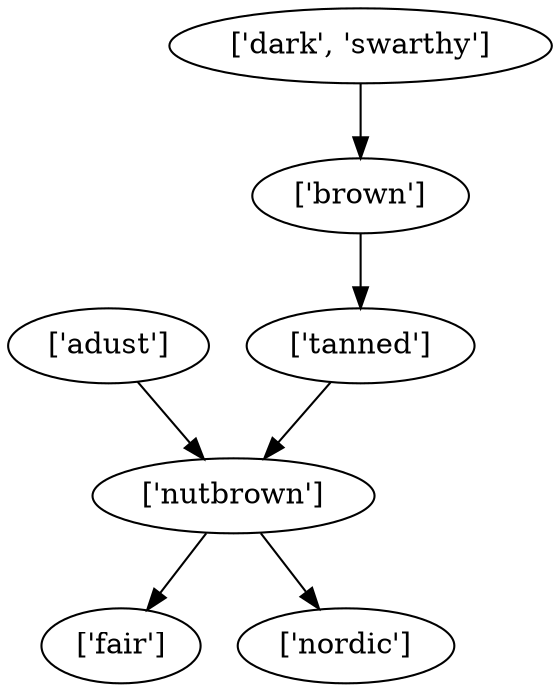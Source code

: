 strict digraph  {
	"['brown']" -> "['tanned']";
	"['tanned']" -> "['nutbrown']";
	"['adust']" -> "['nutbrown']";
	"['nutbrown']" -> "['fair']";
	"['nutbrown']" -> "['nordic']";
	"['dark', 'swarthy']" -> "['brown']";
}
